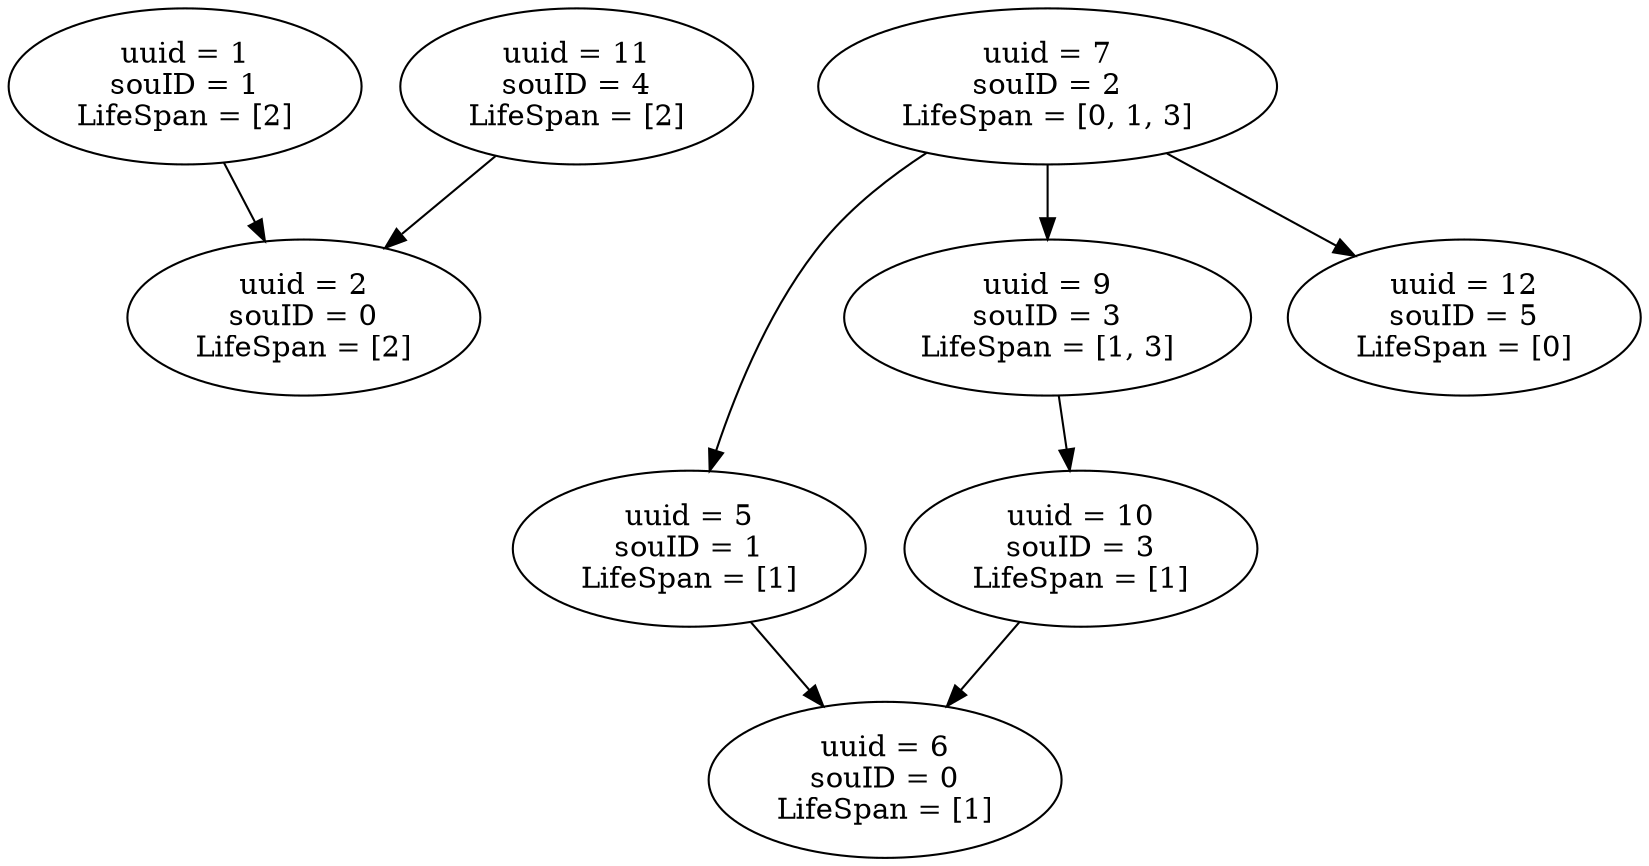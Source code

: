 // IindexGraph
digraph {
	1 [label="uuid = 1
souID = 1
LifeSpan = [2]"]
	2 [label="uuid = 2
souID = 0
LifeSpan = [2]"]
	5 [label="uuid = 5
souID = 1
LifeSpan = [1]"]
	6 [label="uuid = 6
souID = 0
LifeSpan = [1]"]
	7 [label="uuid = 7
souID = 2
LifeSpan = [0, 1, 3]"]
	9 [label="uuid = 9
souID = 3
LifeSpan = [1, 3]"]
	10 [label="uuid = 10
souID = 3
LifeSpan = [1]"]
	11 [label="uuid = 11
souID = 4
LifeSpan = [2]"]
	12 [label="uuid = 12
souID = 5
LifeSpan = [0]"]
	1 -> 2
	5 -> 6
	7 -> 9
	7 -> 12
	7 -> 5
	9 -> 10
	10 -> 6
	11 -> 2
}
